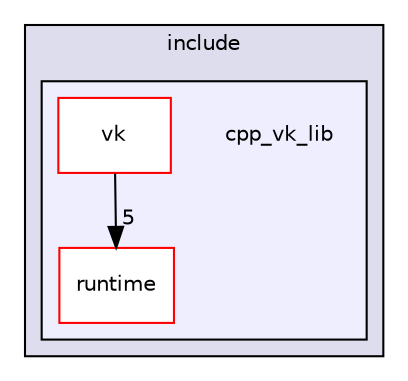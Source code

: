 digraph "cpp_vk_lib" {
  compound=true
  node [ fontsize="10", fontname="Helvetica"];
  edge [ labelfontsize="10", labelfontname="Helvetica"];
  subgraph clusterdir_9986c02ba0b5b8de78617cb7a0436aeb {
    graph [ bgcolor="#ddddee", pencolor="black", label="include" fontname="Helvetica", fontsize="10", URL="dir_9986c02ba0b5b8de78617cb7a0436aeb.html"]
  subgraph clusterdir_65a3cc440443506bc95e40cce0db2f2d {
    graph [ bgcolor="#eeeeff", pencolor="black", label="" URL="dir_65a3cc440443506bc95e40cce0db2f2d.html"];
    dir_65a3cc440443506bc95e40cce0db2f2d [shape=plaintext label="cpp_vk_lib"];
  dir_1d64d0205a0b6d0ea77626b7c626c3e7 [shape=box label="runtime" fillcolor="white" style="filled" color="red" URL="dir_1d64d0205a0b6d0ea77626b7c626c3e7.html"];
  dir_498c9ed181dbcca92216ca8e1e4de836 [shape=box label="vk" fillcolor="white" style="filled" color="red" URL="dir_498c9ed181dbcca92216ca8e1e4de836.html"];
  }
  }
  dir_498c9ed181dbcca92216ca8e1e4de836->dir_1d64d0205a0b6d0ea77626b7c626c3e7 [headlabel="5", labeldistance=1.5 headhref="dir_000003_000019.html"];
}
